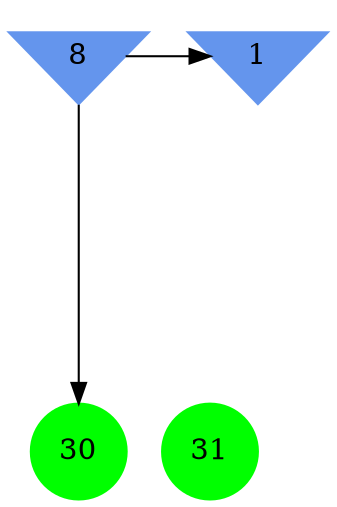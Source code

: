 digraph brain {
	ranksep=2.0;
	1 [shape=invtriangle,style=filled,color=cornflowerblue];
	8 [shape=invtriangle,style=filled,color=cornflowerblue];
	30 [shape=circle,style=filled,color=green];
	31 [shape=circle,style=filled,color=green];
	8	->	30;
	8	->	1;
	{ rank=same; 1; 8; }
	{ rank=same; }
	{ rank=same; 30; 31; }
}
